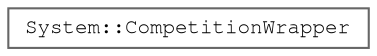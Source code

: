 digraph "Graphical Class Hierarchy"
{
 // LATEX_PDF_SIZE
  bgcolor="transparent";
  edge [fontname=FreeMono,fontsize=10,labelfontname=FreeMono,labelfontsize=10];
  node [fontname=FreeMono,fontsize=10,shape=box,height=0.2,width=0.4];
  rankdir="LR";
  Node0 [label="System::CompetitionWrapper",height=0.2,width=0.4,color="grey40", fillcolor="white", style="filled",URL="$struct_system_1_1_competition_wrapper.html",tooltip=" "];
}
